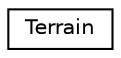 digraph "Graphical Class Hierarchy"
{
 // LATEX_PDF_SIZE
  edge [fontname="Helvetica",fontsize="10",labelfontname="Helvetica",labelfontsize="10"];
  node [fontname="Helvetica",fontsize="10",shape=record];
  rankdir="LR";
  Node0 [label="Terrain",height=0.2,width=0.4,color="black", fillcolor="white", style="filled",URL="$classTerrain.html",tooltip="Workspace representation of terrain within the world."];
}
